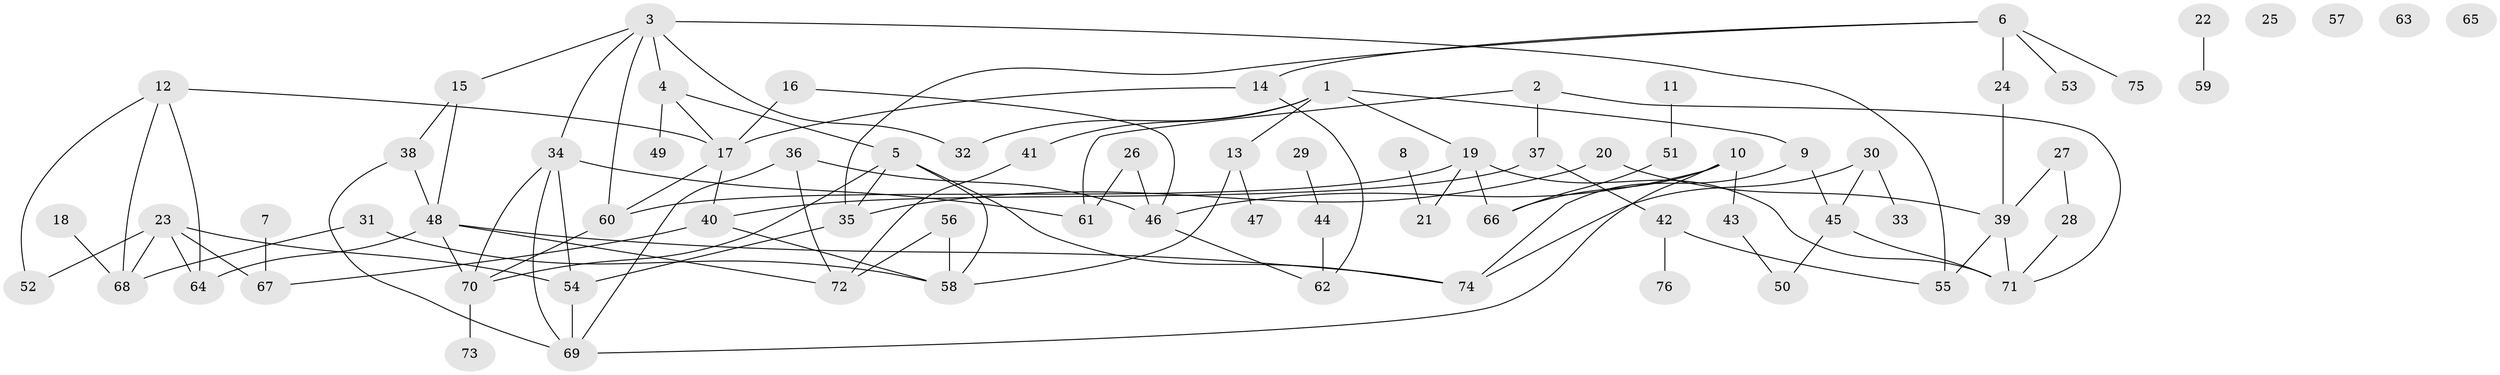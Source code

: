 // coarse degree distribution, {5: 0.3076923076923077, 12: 0.038461538461538464, 6: 0.038461538461538464, 1: 0.19230769230769232, 4: 0.11538461538461539, 2: 0.11538461538461539, 3: 0.19230769230769232}
// Generated by graph-tools (version 1.1) at 2025/48/03/04/25 22:48:25]
// undirected, 76 vertices, 108 edges
graph export_dot {
  node [color=gray90,style=filled];
  1;
  2;
  3;
  4;
  5;
  6;
  7;
  8;
  9;
  10;
  11;
  12;
  13;
  14;
  15;
  16;
  17;
  18;
  19;
  20;
  21;
  22;
  23;
  24;
  25;
  26;
  27;
  28;
  29;
  30;
  31;
  32;
  33;
  34;
  35;
  36;
  37;
  38;
  39;
  40;
  41;
  42;
  43;
  44;
  45;
  46;
  47;
  48;
  49;
  50;
  51;
  52;
  53;
  54;
  55;
  56;
  57;
  58;
  59;
  60;
  61;
  62;
  63;
  64;
  65;
  66;
  67;
  68;
  69;
  70;
  71;
  72;
  73;
  74;
  75;
  76;
  1 -- 9;
  1 -- 13;
  1 -- 19;
  1 -- 32;
  1 -- 41;
  2 -- 37;
  2 -- 61;
  2 -- 71;
  3 -- 4;
  3 -- 15;
  3 -- 32;
  3 -- 34;
  3 -- 55;
  3 -- 60;
  4 -- 5;
  4 -- 17;
  4 -- 49;
  5 -- 35;
  5 -- 58;
  5 -- 70;
  5 -- 74;
  6 -- 14;
  6 -- 24;
  6 -- 35;
  6 -- 53;
  6 -- 75;
  7 -- 67;
  8 -- 21;
  9 -- 45;
  9 -- 74;
  10 -- 43;
  10 -- 46;
  10 -- 66;
  10 -- 69;
  11 -- 51;
  12 -- 17;
  12 -- 52;
  12 -- 64;
  12 -- 68;
  13 -- 47;
  13 -- 58;
  14 -- 17;
  14 -- 62;
  15 -- 38;
  15 -- 48;
  16 -- 17;
  16 -- 46;
  17 -- 40;
  17 -- 60;
  18 -- 68;
  19 -- 21;
  19 -- 60;
  19 -- 66;
  19 -- 71;
  20 -- 35;
  20 -- 39;
  22 -- 59;
  23 -- 52;
  23 -- 54;
  23 -- 64;
  23 -- 67;
  23 -- 68;
  24 -- 39;
  26 -- 46;
  26 -- 61;
  27 -- 28;
  27 -- 39;
  28 -- 71;
  29 -- 44;
  30 -- 33;
  30 -- 45;
  30 -- 74;
  31 -- 58;
  31 -- 68;
  34 -- 54;
  34 -- 61;
  34 -- 69;
  34 -- 70;
  35 -- 54;
  36 -- 46;
  36 -- 69;
  36 -- 72;
  37 -- 40;
  37 -- 42;
  38 -- 48;
  38 -- 69;
  39 -- 55;
  39 -- 71;
  40 -- 58;
  40 -- 67;
  41 -- 72;
  42 -- 55;
  42 -- 76;
  43 -- 50;
  44 -- 62;
  45 -- 50;
  45 -- 71;
  46 -- 62;
  48 -- 64;
  48 -- 70;
  48 -- 72;
  48 -- 74;
  51 -- 66;
  54 -- 69;
  56 -- 58;
  56 -- 72;
  60 -- 70;
  70 -- 73;
}
